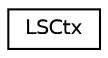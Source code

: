 digraph "Graphical Class Hierarchy"
{
 // LATEX_PDF_SIZE
  edge [fontname="Helvetica",fontsize="10",labelfontname="Helvetica",labelfontsize="10"];
  node [fontname="Helvetica",fontsize="10",shape=record];
  rankdir="LR";
  Node0 [label="LSCtx",height=0.2,width=0.4,color="black", fillcolor="white", style="filled",URL="$struct_l_s_ctx.html",tooltip=" "];
}
